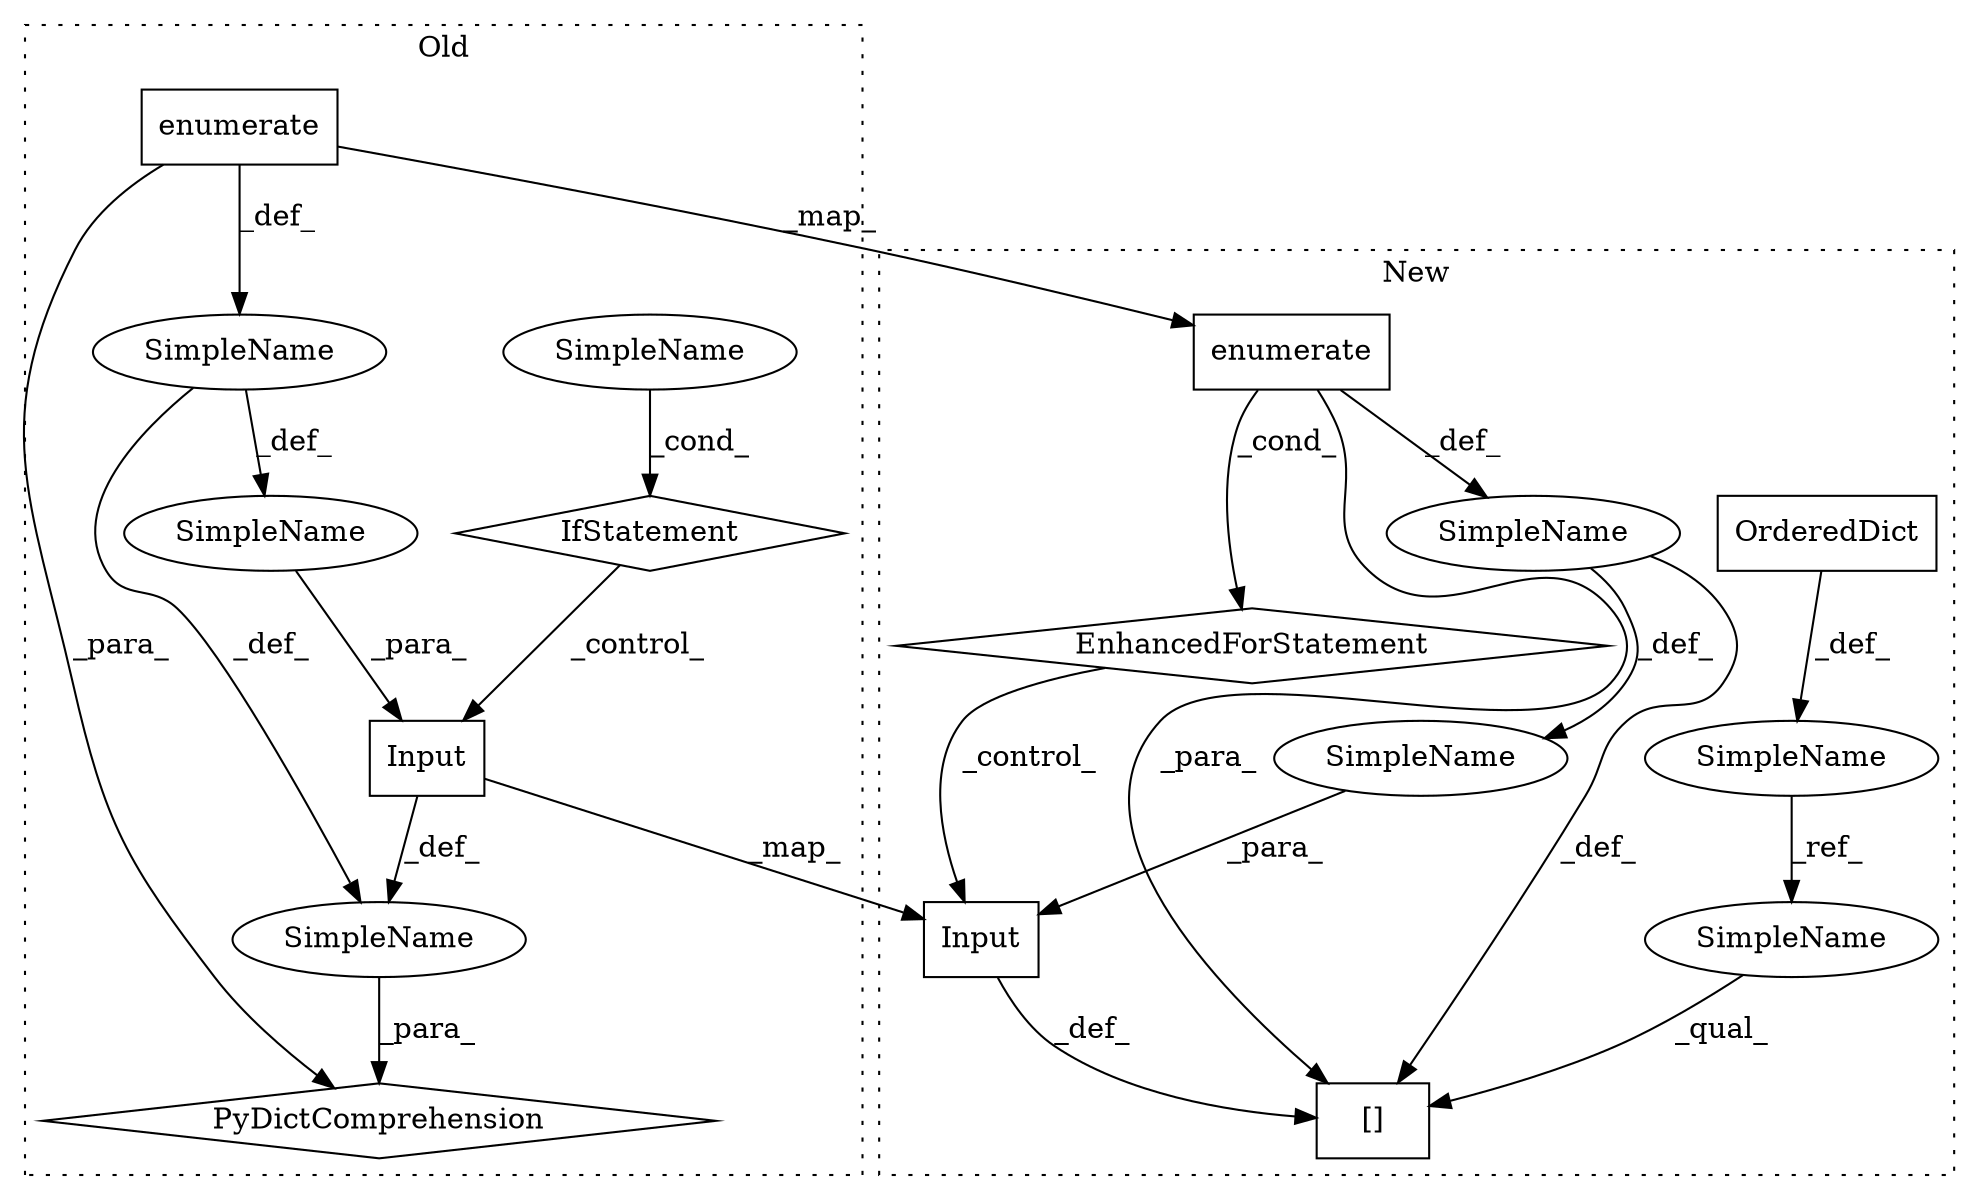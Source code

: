 digraph G {
subgraph cluster0 {
1 [label="Input" a="32" s="584,671" l="11,1" shape="box"];
5 [label="SimpleName" a="42" s="" l="" shape="ellipse"];
7 [label="SimpleName" a="42" s="" l="" shape="ellipse"];
8 [label="SimpleName" a="42" s="" l="" shape="ellipse"];
9 [label="PyDictComprehension" a="110" s="575" l="245" shape="diamond"];
13 [label="enumerate" a="32" s="766,802" l="10,1" shape="box"];
15 [label="IfStatement" a="25" s="756" l="56" shape="diamond"];
16 [label="SimpleName" a="42" s="807" l="5" shape="ellipse"];
label = "Old";
style="dotted";
}
subgraph cluster1 {
2 [label="Input" a="32" s="833,927" l="13,1" shape="box"];
3 [label="[]" a="2" s="809,831" l="13,1" shape="box"];
4 [label="SimpleName" a="42" s="" l="" shape="ellipse"];
6 [label="SimpleName" a="42" s="" l="" shape="ellipse"];
10 [label="SimpleName" a="42" s="656" l="12" shape="ellipse"];
11 [label="EnhancedForStatement" a="70" s="688,799" l="63,2" shape="diamond"];
12 [label="enumerate" a="32" s="762,798" l="10,1" shape="box"];
14 [label="OrderedDict" a="32" s="669" l="13" shape="box"];
17 [label="SimpleName" a="42" s="809" l="12" shape="ellipse"];
label = "New";
style="dotted";
}
1 -> 2 [label="_map_"];
1 -> 8 [label="_def_"];
2 -> 3 [label="_def_"];
4 -> 2 [label="_para_"];
5 -> 1 [label="_para_"];
6 -> 3 [label="_def_"];
6 -> 4 [label="_def_"];
7 -> 8 [label="_def_"];
7 -> 5 [label="_def_"];
8 -> 9 [label="_para_"];
10 -> 17 [label="_ref_"];
11 -> 2 [label="_control_"];
12 -> 6 [label="_def_"];
12 -> 11 [label="_cond_"];
12 -> 3 [label="_para_"];
13 -> 7 [label="_def_"];
13 -> 9 [label="_para_"];
13 -> 12 [label="_map_"];
14 -> 10 [label="_def_"];
15 -> 1 [label="_control_"];
16 -> 15 [label="_cond_"];
17 -> 3 [label="_qual_"];
}
